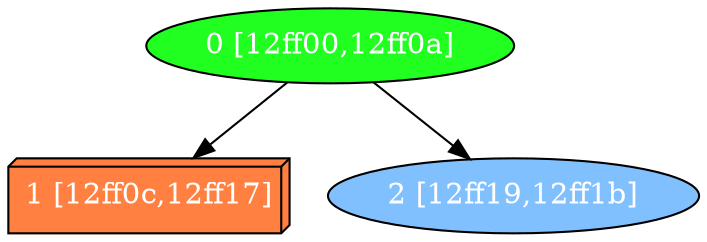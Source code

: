 diGraph libnss3{
	libnss3_0  [style=filled fillcolor="#20FF20" fontcolor="#ffffff" shape=oval label="0 [12ff00,12ff0a]"]
	libnss3_1  [style=filled fillcolor="#FF8040" fontcolor="#ffffff" shape=box3d label="1 [12ff0c,12ff17]"]
	libnss3_2  [style=filled fillcolor="#80C0FF" fontcolor="#ffffff" shape=oval label="2 [12ff19,12ff1b]"]

	libnss3_0 -> libnss3_1
	libnss3_0 -> libnss3_2
}